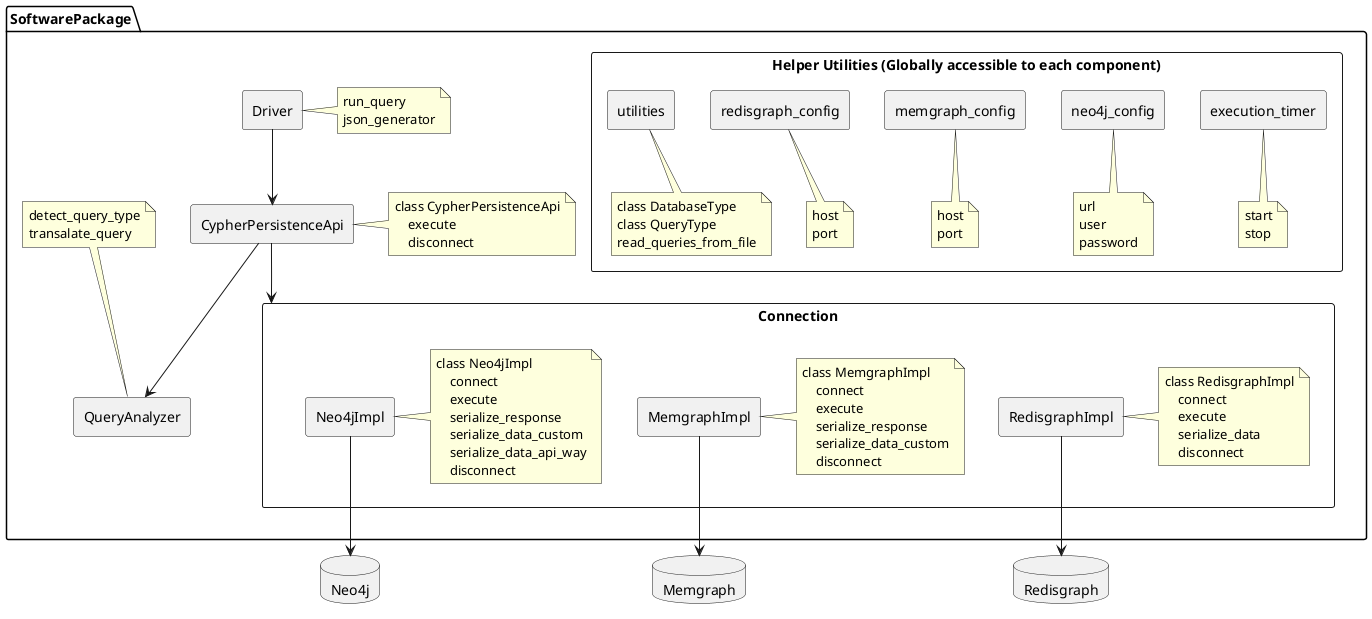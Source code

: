 @startuml
skinparam componentStyle rectangle



package SoftwarePackage {
component Driver
  note right of [Driver]
    run_query
    json_generator
  end note

  component CypherPersistenceApi
  note right of [CypherPersistenceApi]
    class CypherPersistenceApi
        execute
        disconnect
  end note

  component "Helper Utilities (Globally accessible to each component)" {
    component execution_timer
    note bottom of [execution_timer]
        start
        stop
    end note

    component neo4j_config
    component memgraph_config
    component redisgraph_config
    component utilities

    note bottom of [utilities]
        class DatabaseType
        class QueryType
        read_queries_from_file
    end note

    note bottom of [neo4j_config]
        url
        user
        password
    end note

    note bottom of [memgraph_config]
        host
        port
    end note

    note bottom of [redisgraph_config]
        host
        port
    end note
  }

  component QueryAnalyzer
  note top of [QueryAnalyzer]
    detect_query_type
    transalate_query
  end note


  component Connection {
      component Neo4jImpl
      component MemgraphImpl
      component RedisgraphImpl

      note right of [Neo4jImpl]
        class Neo4jImpl
            connect
            execute
            serialize_response
            serialize_data_custom
            serialize_data_api_way
            disconnect
      end note
      note right of [MemgraphImpl]
        class MemgraphImpl
            connect
            execute
            serialize_response
            serialize_data_custom
            disconnect
      end note
      note right of [RedisgraphImpl]
        class RedisgraphImpl
            connect
            execute
            serialize_data
            disconnect
      end note
  }
}

database "Neo4j" {
}

database "Memgraph" {
}

database "Redisgraph" {
}

Driver --> CypherPersistenceApi
CypherPersistenceApi --> Connection
CypherPersistenceApi --> QueryAnalyzer
Neo4jImpl --> Neo4j
MemgraphImpl --> Memgraph
RedisgraphImpl --> Redisgraph

'[Folder 3] --> [Frame 4]

@enduml